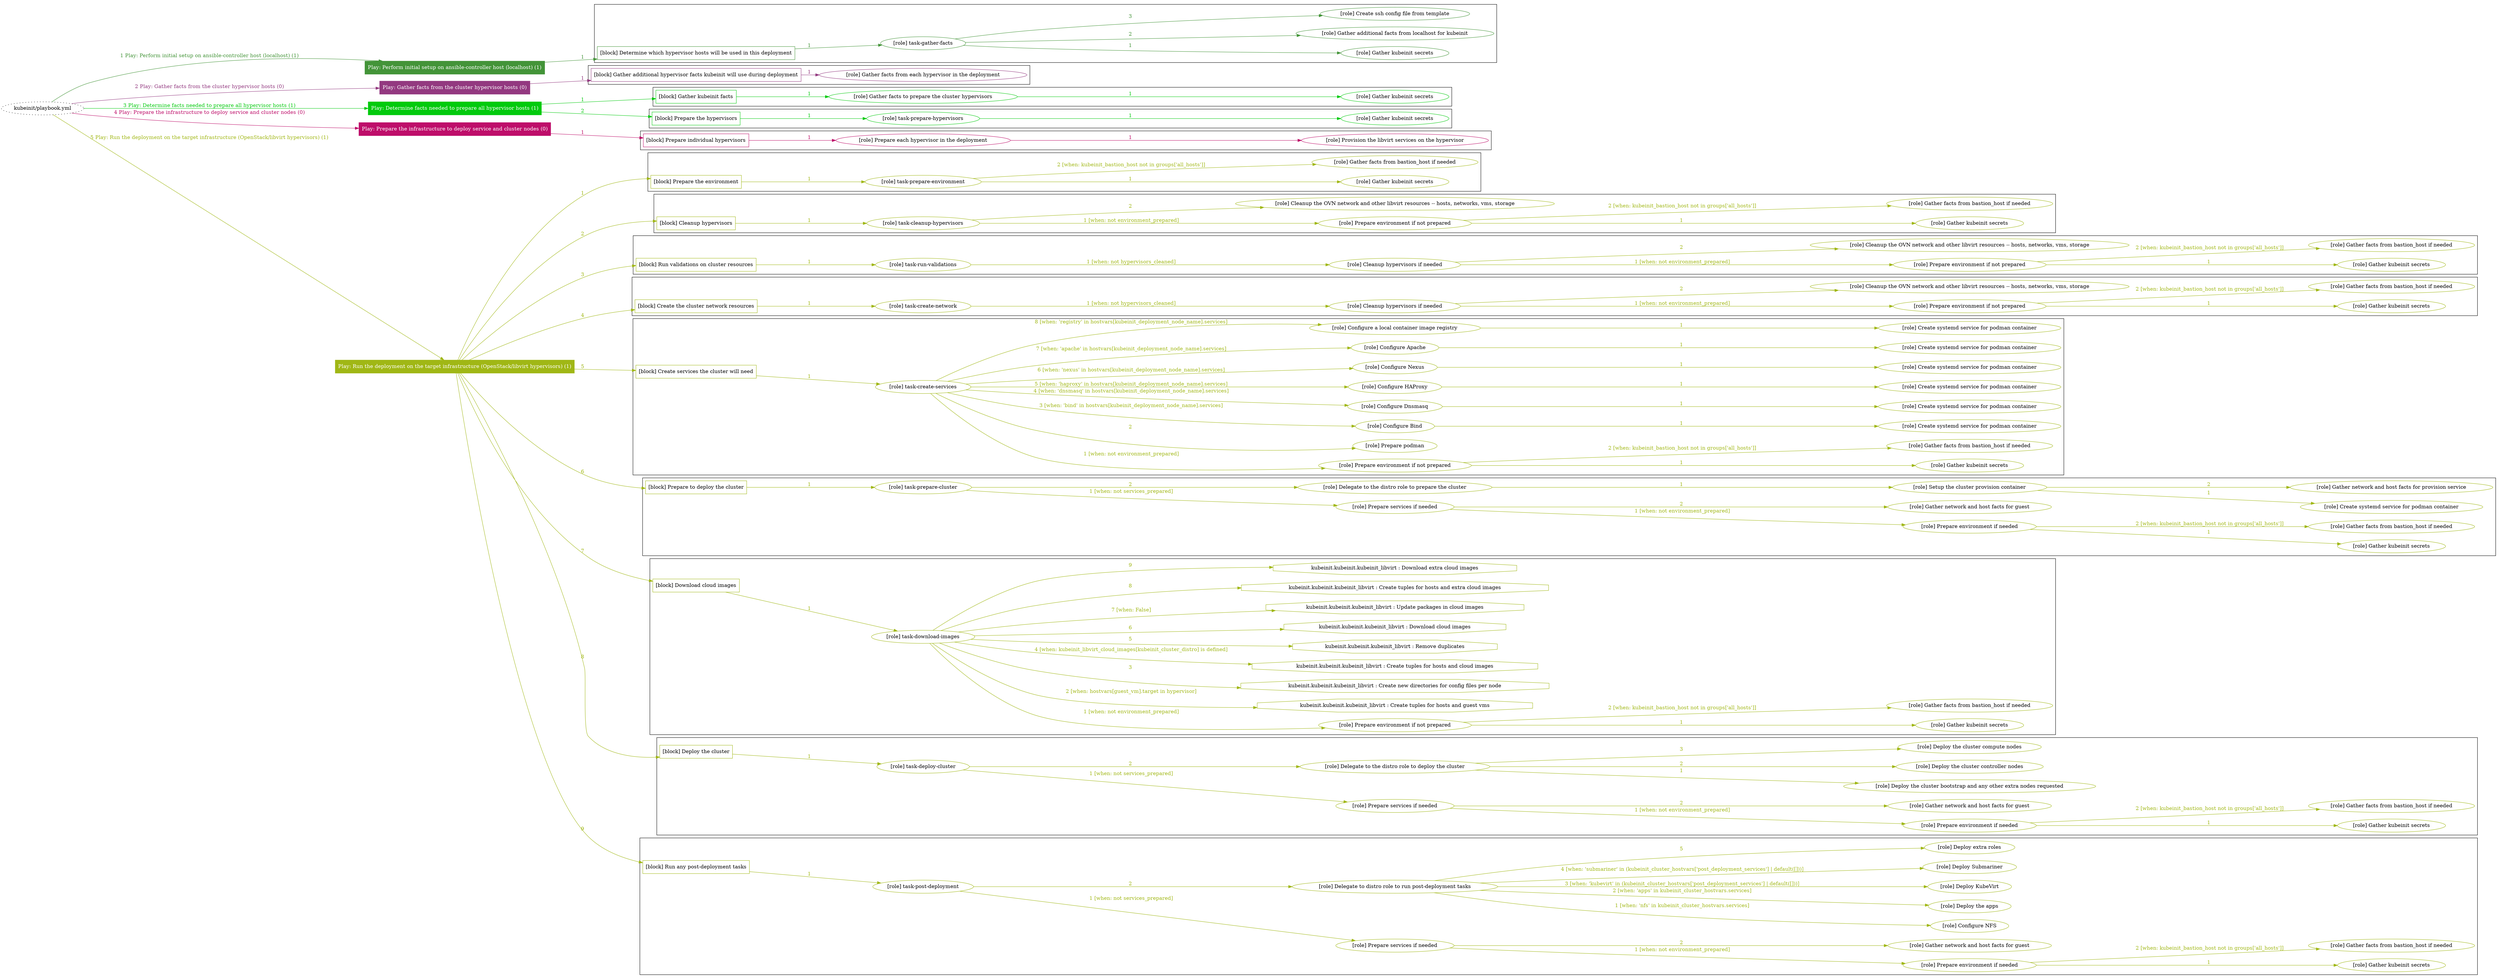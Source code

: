 digraph {
	graph [concentrate=true ordering=in rankdir=LR ratio=fill]
	edge [esep=5 sep=10]
	"kubeinit/playbook.yml" [URL="/home/runner/work/kubeinit/kubeinit/kubeinit/playbook.yml" id=playbook_3a914ad7 style=dotted]
	"kubeinit/playbook.yml" -> play_c87e8569 [label="1 Play: Perform initial setup on ansible-controller host (localhost) (1)" color="#439438" fontcolor="#439438" id=edge_play_c87e8569 labeltooltip="1 Play: Perform initial setup on ansible-controller host (localhost) (1)" tooltip="1 Play: Perform initial setup on ansible-controller host (localhost) (1)"]
	subgraph "Play: Perform initial setup on ansible-controller host (localhost) (1)" {
		play_c87e8569 [label="Play: Perform initial setup on ansible-controller host (localhost) (1)" URL="/home/runner/work/kubeinit/kubeinit/kubeinit/playbook.yml" color="#439438" fontcolor="#ffffff" id=play_c87e8569 shape=box style=filled tooltip=localhost]
		play_c87e8569 -> block_31aa7879 [label=1 color="#439438" fontcolor="#439438" id=edge_block_31aa7879 labeltooltip=1 tooltip=1]
		subgraph cluster_block_31aa7879 {
			block_31aa7879 [label="[block] Determine which hypervisor hosts will be used in this deployment" URL="/home/runner/work/kubeinit/kubeinit/kubeinit/playbook.yml" color="#439438" id=block_31aa7879 labeltooltip="Determine which hypervisor hosts will be used in this deployment" shape=box tooltip="Determine which hypervisor hosts will be used in this deployment"]
			block_31aa7879 -> role_ea8debfd [label="1 " color="#439438" fontcolor="#439438" id=edge_role_ea8debfd labeltooltip="1 " tooltip="1 "]
			subgraph "task-gather-facts" {
				role_ea8debfd [label="[role] task-gather-facts" URL="/home/runner/work/kubeinit/kubeinit/kubeinit/playbook.yml" color="#439438" id=role_ea8debfd tooltip="task-gather-facts"]
				role_ea8debfd -> role_982c574b [label="1 " color="#439438" fontcolor="#439438" id=edge_role_982c574b labeltooltip="1 " tooltip="1 "]
				subgraph "Gather kubeinit secrets" {
					role_982c574b [label="[role] Gather kubeinit secrets" URL="/home/runner/.ansible/collections/ansible_collections/kubeinit/kubeinit/roles/kubeinit_prepare/tasks/build_hypervisors_group.yml" color="#439438" id=role_982c574b tooltip="Gather kubeinit secrets"]
				}
				role_ea8debfd -> role_52b75901 [label="2 " color="#439438" fontcolor="#439438" id=edge_role_52b75901 labeltooltip="2 " tooltip="2 "]
				subgraph "Gather additional facts from localhost for kubeinit" {
					role_52b75901 [label="[role] Gather additional facts from localhost for kubeinit" URL="/home/runner/.ansible/collections/ansible_collections/kubeinit/kubeinit/roles/kubeinit_prepare/tasks/build_hypervisors_group.yml" color="#439438" id=role_52b75901 tooltip="Gather additional facts from localhost for kubeinit"]
				}
				role_ea8debfd -> role_ffb35a7d [label="3 " color="#439438" fontcolor="#439438" id=edge_role_ffb35a7d labeltooltip="3 " tooltip="3 "]
				subgraph "Create ssh config file from template" {
					role_ffb35a7d [label="[role] Create ssh config file from template" URL="/home/runner/.ansible/collections/ansible_collections/kubeinit/kubeinit/roles/kubeinit_prepare/tasks/build_hypervisors_group.yml" color="#439438" id=role_ffb35a7d tooltip="Create ssh config file from template"]
				}
			}
		}
	}
	"kubeinit/playbook.yml" -> play_bc194f66 [label="2 Play: Gather facts from the cluster hypervisor hosts (0)" color="#933980" fontcolor="#933980" id=edge_play_bc194f66 labeltooltip="2 Play: Gather facts from the cluster hypervisor hosts (0)" tooltip="2 Play: Gather facts from the cluster hypervisor hosts (0)"]
	subgraph "Play: Gather facts from the cluster hypervisor hosts (0)" {
		play_bc194f66 [label="Play: Gather facts from the cluster hypervisor hosts (0)" URL="/home/runner/work/kubeinit/kubeinit/kubeinit/playbook.yml" color="#933980" fontcolor="#ffffff" id=play_bc194f66 shape=box style=filled tooltip="Play: Gather facts from the cluster hypervisor hosts (0)"]
		play_bc194f66 -> block_fea7bc64 [label=1 color="#933980" fontcolor="#933980" id=edge_block_fea7bc64 labeltooltip=1 tooltip=1]
		subgraph cluster_block_fea7bc64 {
			block_fea7bc64 [label="[block] Gather additional hypervisor facts kubeinit will use during deployment" URL="/home/runner/work/kubeinit/kubeinit/kubeinit/playbook.yml" color="#933980" id=block_fea7bc64 labeltooltip="Gather additional hypervisor facts kubeinit will use during deployment" shape=box tooltip="Gather additional hypervisor facts kubeinit will use during deployment"]
			block_fea7bc64 -> role_150d84f4 [label="1 " color="#933980" fontcolor="#933980" id=edge_role_150d84f4 labeltooltip="1 " tooltip="1 "]
			subgraph "Gather facts from each hypervisor in the deployment" {
				role_150d84f4 [label="[role] Gather facts from each hypervisor in the deployment" URL="/home/runner/work/kubeinit/kubeinit/kubeinit/playbook.yml" color="#933980" id=role_150d84f4 tooltip="Gather facts from each hypervisor in the deployment"]
			}
		}
	}
	"kubeinit/playbook.yml" -> play_cbbb3e1f [label="3 Play: Determine facts needed to prepare all hypervisor hosts (1)" color="#02ca0d" fontcolor="#02ca0d" id=edge_play_cbbb3e1f labeltooltip="3 Play: Determine facts needed to prepare all hypervisor hosts (1)" tooltip="3 Play: Determine facts needed to prepare all hypervisor hosts (1)"]
	subgraph "Play: Determine facts needed to prepare all hypervisor hosts (1)" {
		play_cbbb3e1f [label="Play: Determine facts needed to prepare all hypervisor hosts (1)" URL="/home/runner/work/kubeinit/kubeinit/kubeinit/playbook.yml" color="#02ca0d" fontcolor="#ffffff" id=play_cbbb3e1f shape=box style=filled tooltip=localhost]
		play_cbbb3e1f -> block_cb323990 [label=1 color="#02ca0d" fontcolor="#02ca0d" id=edge_block_cb323990 labeltooltip=1 tooltip=1]
		subgraph cluster_block_cb323990 {
			block_cb323990 [label="[block] Gather kubeinit facts" URL="/home/runner/work/kubeinit/kubeinit/kubeinit/playbook.yml" color="#02ca0d" id=block_cb323990 labeltooltip="Gather kubeinit facts" shape=box tooltip="Gather kubeinit facts"]
			block_cb323990 -> role_265d311e [label="1 " color="#02ca0d" fontcolor="#02ca0d" id=edge_role_265d311e labeltooltip="1 " tooltip="1 "]
			subgraph "Gather facts to prepare the cluster hypervisors" {
				role_265d311e [label="[role] Gather facts to prepare the cluster hypervisors" URL="/home/runner/work/kubeinit/kubeinit/kubeinit/playbook.yml" color="#02ca0d" id=role_265d311e tooltip="Gather facts to prepare the cluster hypervisors"]
				role_265d311e -> role_05253f0a [label="1 " color="#02ca0d" fontcolor="#02ca0d" id=edge_role_05253f0a labeltooltip="1 " tooltip="1 "]
				subgraph "Gather kubeinit secrets" {
					role_05253f0a [label="[role] Gather kubeinit secrets" URL="/home/runner/.ansible/collections/ansible_collections/kubeinit/kubeinit/roles/kubeinit_prepare/tasks/gather_kubeinit_facts.yml" color="#02ca0d" id=role_05253f0a tooltip="Gather kubeinit secrets"]
				}
			}
		}
		play_cbbb3e1f -> block_0188c32c [label=2 color="#02ca0d" fontcolor="#02ca0d" id=edge_block_0188c32c labeltooltip=2 tooltip=2]
		subgraph cluster_block_0188c32c {
			block_0188c32c [label="[block] Prepare the hypervisors" URL="/home/runner/work/kubeinit/kubeinit/kubeinit/playbook.yml" color="#02ca0d" id=block_0188c32c labeltooltip="Prepare the hypervisors" shape=box tooltip="Prepare the hypervisors"]
			block_0188c32c -> role_df6b46e2 [label="1 " color="#02ca0d" fontcolor="#02ca0d" id=edge_role_df6b46e2 labeltooltip="1 " tooltip="1 "]
			subgraph "task-prepare-hypervisors" {
				role_df6b46e2 [label="[role] task-prepare-hypervisors" URL="/home/runner/work/kubeinit/kubeinit/kubeinit/playbook.yml" color="#02ca0d" id=role_df6b46e2 tooltip="task-prepare-hypervisors"]
				role_df6b46e2 -> role_fa8ff3a2 [label="1 " color="#02ca0d" fontcolor="#02ca0d" id=edge_role_fa8ff3a2 labeltooltip="1 " tooltip="1 "]
				subgraph "Gather kubeinit secrets" {
					role_fa8ff3a2 [label="[role] Gather kubeinit secrets" URL="/home/runner/.ansible/collections/ansible_collections/kubeinit/kubeinit/roles/kubeinit_prepare/tasks/gather_kubeinit_facts.yml" color="#02ca0d" id=role_fa8ff3a2 tooltip="Gather kubeinit secrets"]
				}
			}
		}
	}
	"kubeinit/playbook.yml" -> play_94e0aff6 [label="4 Play: Prepare the infrastructure to deploy service and cluster nodes (0)" color="#be0e6a" fontcolor="#be0e6a" id=edge_play_94e0aff6 labeltooltip="4 Play: Prepare the infrastructure to deploy service and cluster nodes (0)" tooltip="4 Play: Prepare the infrastructure to deploy service and cluster nodes (0)"]
	subgraph "Play: Prepare the infrastructure to deploy service and cluster nodes (0)" {
		play_94e0aff6 [label="Play: Prepare the infrastructure to deploy service and cluster nodes (0)" URL="/home/runner/work/kubeinit/kubeinit/kubeinit/playbook.yml" color="#be0e6a" fontcolor="#ffffff" id=play_94e0aff6 shape=box style=filled tooltip="Play: Prepare the infrastructure to deploy service and cluster nodes (0)"]
		play_94e0aff6 -> block_2c037255 [label=1 color="#be0e6a" fontcolor="#be0e6a" id=edge_block_2c037255 labeltooltip=1 tooltip=1]
		subgraph cluster_block_2c037255 {
			block_2c037255 [label="[block] Prepare individual hypervisors" URL="/home/runner/work/kubeinit/kubeinit/kubeinit/playbook.yml" color="#be0e6a" id=block_2c037255 labeltooltip="Prepare individual hypervisors" shape=box tooltip="Prepare individual hypervisors"]
			block_2c037255 -> role_59ce5cca [label="1 " color="#be0e6a" fontcolor="#be0e6a" id=edge_role_59ce5cca labeltooltip="1 " tooltip="1 "]
			subgraph "Prepare each hypervisor in the deployment" {
				role_59ce5cca [label="[role] Prepare each hypervisor in the deployment" URL="/home/runner/work/kubeinit/kubeinit/kubeinit/playbook.yml" color="#be0e6a" id=role_59ce5cca tooltip="Prepare each hypervisor in the deployment"]
				role_59ce5cca -> role_806d7f5c [label="1 " color="#be0e6a" fontcolor="#be0e6a" id=edge_role_806d7f5c labeltooltip="1 " tooltip="1 "]
				subgraph "Provision the libvirt services on the hypervisor" {
					role_806d7f5c [label="[role] Provision the libvirt services on the hypervisor" URL="/home/runner/.ansible/collections/ansible_collections/kubeinit/kubeinit/roles/kubeinit_prepare/tasks/prepare_hypervisor.yml" color="#be0e6a" id=role_806d7f5c tooltip="Provision the libvirt services on the hypervisor"]
				}
			}
		}
	}
	"kubeinit/playbook.yml" -> play_f4bebb55 [label="5 Play: Run the deployment on the target infrastructure (OpenStack/libvirt hypervisors) (1)" color="#a0b715" fontcolor="#a0b715" id=edge_play_f4bebb55 labeltooltip="5 Play: Run the deployment on the target infrastructure (OpenStack/libvirt hypervisors) (1)" tooltip="5 Play: Run the deployment on the target infrastructure (OpenStack/libvirt hypervisors) (1)"]
	subgraph "Play: Run the deployment on the target infrastructure (OpenStack/libvirt hypervisors) (1)" {
		play_f4bebb55 [label="Play: Run the deployment on the target infrastructure (OpenStack/libvirt hypervisors) (1)" URL="/home/runner/work/kubeinit/kubeinit/kubeinit/playbook.yml" color="#a0b715" fontcolor="#ffffff" id=play_f4bebb55 shape=box style=filled tooltip=localhost]
		play_f4bebb55 -> block_ddaa3028 [label=1 color="#a0b715" fontcolor="#a0b715" id=edge_block_ddaa3028 labeltooltip=1 tooltip=1]
		subgraph cluster_block_ddaa3028 {
			block_ddaa3028 [label="[block] Prepare the environment" URL="/home/runner/work/kubeinit/kubeinit/kubeinit/playbook.yml" color="#a0b715" id=block_ddaa3028 labeltooltip="Prepare the environment" shape=box tooltip="Prepare the environment"]
			block_ddaa3028 -> role_1210a2f4 [label="1 " color="#a0b715" fontcolor="#a0b715" id=edge_role_1210a2f4 labeltooltip="1 " tooltip="1 "]
			subgraph "task-prepare-environment" {
				role_1210a2f4 [label="[role] task-prepare-environment" URL="/home/runner/work/kubeinit/kubeinit/kubeinit/playbook.yml" color="#a0b715" id=role_1210a2f4 tooltip="task-prepare-environment"]
				role_1210a2f4 -> role_501d4d13 [label="1 " color="#a0b715" fontcolor="#a0b715" id=edge_role_501d4d13 labeltooltip="1 " tooltip="1 "]
				subgraph "Gather kubeinit secrets" {
					role_501d4d13 [label="[role] Gather kubeinit secrets" URL="/home/runner/.ansible/collections/ansible_collections/kubeinit/kubeinit/roles/kubeinit_prepare/tasks/gather_kubeinit_facts.yml" color="#a0b715" id=role_501d4d13 tooltip="Gather kubeinit secrets"]
				}
				role_1210a2f4 -> role_7e895398 [label="2 [when: kubeinit_bastion_host not in groups['all_hosts']]" color="#a0b715" fontcolor="#a0b715" id=edge_role_7e895398 labeltooltip="2 [when: kubeinit_bastion_host not in groups['all_hosts']]" tooltip="2 [when: kubeinit_bastion_host not in groups['all_hosts']]"]
				subgraph "Gather facts from bastion_host if needed" {
					role_7e895398 [label="[role] Gather facts from bastion_host if needed" URL="/home/runner/.ansible/collections/ansible_collections/kubeinit/kubeinit/roles/kubeinit_prepare/tasks/main.yml" color="#a0b715" id=role_7e895398 tooltip="Gather facts from bastion_host if needed"]
				}
			}
		}
		play_f4bebb55 -> block_5fa4a94c [label=2 color="#a0b715" fontcolor="#a0b715" id=edge_block_5fa4a94c labeltooltip=2 tooltip=2]
		subgraph cluster_block_5fa4a94c {
			block_5fa4a94c [label="[block] Cleanup hypervisors" URL="/home/runner/work/kubeinit/kubeinit/kubeinit/playbook.yml" color="#a0b715" id=block_5fa4a94c labeltooltip="Cleanup hypervisors" shape=box tooltip="Cleanup hypervisors"]
			block_5fa4a94c -> role_28f66e00 [label="1 " color="#a0b715" fontcolor="#a0b715" id=edge_role_28f66e00 labeltooltip="1 " tooltip="1 "]
			subgraph "task-cleanup-hypervisors" {
				role_28f66e00 [label="[role] task-cleanup-hypervisors" URL="/home/runner/work/kubeinit/kubeinit/kubeinit/playbook.yml" color="#a0b715" id=role_28f66e00 tooltip="task-cleanup-hypervisors"]
				role_28f66e00 -> role_9bf86061 [label="1 [when: not environment_prepared]" color="#a0b715" fontcolor="#a0b715" id=edge_role_9bf86061 labeltooltip="1 [when: not environment_prepared]" tooltip="1 [when: not environment_prepared]"]
				subgraph "Prepare environment if not prepared" {
					role_9bf86061 [label="[role] Prepare environment if not prepared" URL="/home/runner/.ansible/collections/ansible_collections/kubeinit/kubeinit/roles/kubeinit_libvirt/tasks/cleanup_hypervisors.yml" color="#a0b715" id=role_9bf86061 tooltip="Prepare environment if not prepared"]
					role_9bf86061 -> role_42dddc41 [label="1 " color="#a0b715" fontcolor="#a0b715" id=edge_role_42dddc41 labeltooltip="1 " tooltip="1 "]
					subgraph "Gather kubeinit secrets" {
						role_42dddc41 [label="[role] Gather kubeinit secrets" URL="/home/runner/.ansible/collections/ansible_collections/kubeinit/kubeinit/roles/kubeinit_prepare/tasks/gather_kubeinit_facts.yml" color="#a0b715" id=role_42dddc41 tooltip="Gather kubeinit secrets"]
					}
					role_9bf86061 -> role_918734c5 [label="2 [when: kubeinit_bastion_host not in groups['all_hosts']]" color="#a0b715" fontcolor="#a0b715" id=edge_role_918734c5 labeltooltip="2 [when: kubeinit_bastion_host not in groups['all_hosts']]" tooltip="2 [when: kubeinit_bastion_host not in groups['all_hosts']]"]
					subgraph "Gather facts from bastion_host if needed" {
						role_918734c5 [label="[role] Gather facts from bastion_host if needed" URL="/home/runner/.ansible/collections/ansible_collections/kubeinit/kubeinit/roles/kubeinit_prepare/tasks/main.yml" color="#a0b715" id=role_918734c5 tooltip="Gather facts from bastion_host if needed"]
					}
				}
				role_28f66e00 -> role_f91e67d0 [label="2 " color="#a0b715" fontcolor="#a0b715" id=edge_role_f91e67d0 labeltooltip="2 " tooltip="2 "]
				subgraph "Cleanup the OVN network and other libvirt resources -- hosts, networks, vms, storage" {
					role_f91e67d0 [label="[role] Cleanup the OVN network and other libvirt resources -- hosts, networks, vms, storage" URL="/home/runner/.ansible/collections/ansible_collections/kubeinit/kubeinit/roles/kubeinit_libvirt/tasks/cleanup_hypervisors.yml" color="#a0b715" id=role_f91e67d0 tooltip="Cleanup the OVN network and other libvirt resources -- hosts, networks, vms, storage"]
				}
			}
		}
		play_f4bebb55 -> block_3bbefd36 [label=3 color="#a0b715" fontcolor="#a0b715" id=edge_block_3bbefd36 labeltooltip=3 tooltip=3]
		subgraph cluster_block_3bbefd36 {
			block_3bbefd36 [label="[block] Run validations on cluster resources" URL="/home/runner/work/kubeinit/kubeinit/kubeinit/playbook.yml" color="#a0b715" id=block_3bbefd36 labeltooltip="Run validations on cluster resources" shape=box tooltip="Run validations on cluster resources"]
			block_3bbefd36 -> role_492f9d44 [label="1 " color="#a0b715" fontcolor="#a0b715" id=edge_role_492f9d44 labeltooltip="1 " tooltip="1 "]
			subgraph "task-run-validations" {
				role_492f9d44 [label="[role] task-run-validations" URL="/home/runner/work/kubeinit/kubeinit/kubeinit/playbook.yml" color="#a0b715" id=role_492f9d44 tooltip="task-run-validations"]
				role_492f9d44 -> role_582ff439 [label="1 [when: not hypervisors_cleaned]" color="#a0b715" fontcolor="#a0b715" id=edge_role_582ff439 labeltooltip="1 [when: not hypervisors_cleaned]" tooltip="1 [when: not hypervisors_cleaned]"]
				subgraph "Cleanup hypervisors if needed" {
					role_582ff439 [label="[role] Cleanup hypervisors if needed" URL="/home/runner/.ansible/collections/ansible_collections/kubeinit/kubeinit/roles/kubeinit_validations/tasks/main.yml" color="#a0b715" id=role_582ff439 tooltip="Cleanup hypervisors if needed"]
					role_582ff439 -> role_731a92f7 [label="1 [when: not environment_prepared]" color="#a0b715" fontcolor="#a0b715" id=edge_role_731a92f7 labeltooltip="1 [when: not environment_prepared]" tooltip="1 [when: not environment_prepared]"]
					subgraph "Prepare environment if not prepared" {
						role_731a92f7 [label="[role] Prepare environment if not prepared" URL="/home/runner/.ansible/collections/ansible_collections/kubeinit/kubeinit/roles/kubeinit_libvirt/tasks/cleanup_hypervisors.yml" color="#a0b715" id=role_731a92f7 tooltip="Prepare environment if not prepared"]
						role_731a92f7 -> role_babb6013 [label="1 " color="#a0b715" fontcolor="#a0b715" id=edge_role_babb6013 labeltooltip="1 " tooltip="1 "]
						subgraph "Gather kubeinit secrets" {
							role_babb6013 [label="[role] Gather kubeinit secrets" URL="/home/runner/.ansible/collections/ansible_collections/kubeinit/kubeinit/roles/kubeinit_prepare/tasks/gather_kubeinit_facts.yml" color="#a0b715" id=role_babb6013 tooltip="Gather kubeinit secrets"]
						}
						role_731a92f7 -> role_9a8cfbbd [label="2 [when: kubeinit_bastion_host not in groups['all_hosts']]" color="#a0b715" fontcolor="#a0b715" id=edge_role_9a8cfbbd labeltooltip="2 [when: kubeinit_bastion_host not in groups['all_hosts']]" tooltip="2 [when: kubeinit_bastion_host not in groups['all_hosts']]"]
						subgraph "Gather facts from bastion_host if needed" {
							role_9a8cfbbd [label="[role] Gather facts from bastion_host if needed" URL="/home/runner/.ansible/collections/ansible_collections/kubeinit/kubeinit/roles/kubeinit_prepare/tasks/main.yml" color="#a0b715" id=role_9a8cfbbd tooltip="Gather facts from bastion_host if needed"]
						}
					}
					role_582ff439 -> role_34917775 [label="2 " color="#a0b715" fontcolor="#a0b715" id=edge_role_34917775 labeltooltip="2 " tooltip="2 "]
					subgraph "Cleanup the OVN network and other libvirt resources -- hosts, networks, vms, storage" {
						role_34917775 [label="[role] Cleanup the OVN network and other libvirt resources -- hosts, networks, vms, storage" URL="/home/runner/.ansible/collections/ansible_collections/kubeinit/kubeinit/roles/kubeinit_libvirt/tasks/cleanup_hypervisors.yml" color="#a0b715" id=role_34917775 tooltip="Cleanup the OVN network and other libvirt resources -- hosts, networks, vms, storage"]
					}
				}
			}
		}
		play_f4bebb55 -> block_75591dd2 [label=4 color="#a0b715" fontcolor="#a0b715" id=edge_block_75591dd2 labeltooltip=4 tooltip=4]
		subgraph cluster_block_75591dd2 {
			block_75591dd2 [label="[block] Create the cluster network resources" URL="/home/runner/work/kubeinit/kubeinit/kubeinit/playbook.yml" color="#a0b715" id=block_75591dd2 labeltooltip="Create the cluster network resources" shape=box tooltip="Create the cluster network resources"]
			block_75591dd2 -> role_eaaf30cc [label="1 " color="#a0b715" fontcolor="#a0b715" id=edge_role_eaaf30cc labeltooltip="1 " tooltip="1 "]
			subgraph "task-create-network" {
				role_eaaf30cc [label="[role] task-create-network" URL="/home/runner/work/kubeinit/kubeinit/kubeinit/playbook.yml" color="#a0b715" id=role_eaaf30cc tooltip="task-create-network"]
				role_eaaf30cc -> role_e8fcd1df [label="1 [when: not hypervisors_cleaned]" color="#a0b715" fontcolor="#a0b715" id=edge_role_e8fcd1df labeltooltip="1 [when: not hypervisors_cleaned]" tooltip="1 [when: not hypervisors_cleaned]"]
				subgraph "Cleanup hypervisors if needed" {
					role_e8fcd1df [label="[role] Cleanup hypervisors if needed" URL="/home/runner/.ansible/collections/ansible_collections/kubeinit/kubeinit/roles/kubeinit_libvirt/tasks/create_network.yml" color="#a0b715" id=role_e8fcd1df tooltip="Cleanup hypervisors if needed"]
					role_e8fcd1df -> role_e55c33d3 [label="1 [when: not environment_prepared]" color="#a0b715" fontcolor="#a0b715" id=edge_role_e55c33d3 labeltooltip="1 [when: not environment_prepared]" tooltip="1 [when: not environment_prepared]"]
					subgraph "Prepare environment if not prepared" {
						role_e55c33d3 [label="[role] Prepare environment if not prepared" URL="/home/runner/.ansible/collections/ansible_collections/kubeinit/kubeinit/roles/kubeinit_libvirt/tasks/cleanup_hypervisors.yml" color="#a0b715" id=role_e55c33d3 tooltip="Prepare environment if not prepared"]
						role_e55c33d3 -> role_b86f8820 [label="1 " color="#a0b715" fontcolor="#a0b715" id=edge_role_b86f8820 labeltooltip="1 " tooltip="1 "]
						subgraph "Gather kubeinit secrets" {
							role_b86f8820 [label="[role] Gather kubeinit secrets" URL="/home/runner/.ansible/collections/ansible_collections/kubeinit/kubeinit/roles/kubeinit_prepare/tasks/gather_kubeinit_facts.yml" color="#a0b715" id=role_b86f8820 tooltip="Gather kubeinit secrets"]
						}
						role_e55c33d3 -> role_83310a6a [label="2 [when: kubeinit_bastion_host not in groups['all_hosts']]" color="#a0b715" fontcolor="#a0b715" id=edge_role_83310a6a labeltooltip="2 [when: kubeinit_bastion_host not in groups['all_hosts']]" tooltip="2 [when: kubeinit_bastion_host not in groups['all_hosts']]"]
						subgraph "Gather facts from bastion_host if needed" {
							role_83310a6a [label="[role] Gather facts from bastion_host if needed" URL="/home/runner/.ansible/collections/ansible_collections/kubeinit/kubeinit/roles/kubeinit_prepare/tasks/main.yml" color="#a0b715" id=role_83310a6a tooltip="Gather facts from bastion_host if needed"]
						}
					}
					role_e8fcd1df -> role_b135f99d [label="2 " color="#a0b715" fontcolor="#a0b715" id=edge_role_b135f99d labeltooltip="2 " tooltip="2 "]
					subgraph "Cleanup the OVN network and other libvirt resources -- hosts, networks, vms, storage" {
						role_b135f99d [label="[role] Cleanup the OVN network and other libvirt resources -- hosts, networks, vms, storage" URL="/home/runner/.ansible/collections/ansible_collections/kubeinit/kubeinit/roles/kubeinit_libvirt/tasks/cleanup_hypervisors.yml" color="#a0b715" id=role_b135f99d tooltip="Cleanup the OVN network and other libvirt resources -- hosts, networks, vms, storage"]
					}
				}
			}
		}
		play_f4bebb55 -> block_d40a18c5 [label=5 color="#a0b715" fontcolor="#a0b715" id=edge_block_d40a18c5 labeltooltip=5 tooltip=5]
		subgraph cluster_block_d40a18c5 {
			block_d40a18c5 [label="[block] Create services the cluster will need" URL="/home/runner/work/kubeinit/kubeinit/kubeinit/playbook.yml" color="#a0b715" id=block_d40a18c5 labeltooltip="Create services the cluster will need" shape=box tooltip="Create services the cluster will need"]
			block_d40a18c5 -> role_be5b3395 [label="1 " color="#a0b715" fontcolor="#a0b715" id=edge_role_be5b3395 labeltooltip="1 " tooltip="1 "]
			subgraph "task-create-services" {
				role_be5b3395 [label="[role] task-create-services" URL="/home/runner/work/kubeinit/kubeinit/kubeinit/playbook.yml" color="#a0b715" id=role_be5b3395 tooltip="task-create-services"]
				role_be5b3395 -> role_f7a9f4f8 [label="1 [when: not environment_prepared]" color="#a0b715" fontcolor="#a0b715" id=edge_role_f7a9f4f8 labeltooltip="1 [when: not environment_prepared]" tooltip="1 [when: not environment_prepared]"]
				subgraph "Prepare environment if not prepared" {
					role_f7a9f4f8 [label="[role] Prepare environment if not prepared" URL="/home/runner/.ansible/collections/ansible_collections/kubeinit/kubeinit/roles/kubeinit_services/tasks/main.yml" color="#a0b715" id=role_f7a9f4f8 tooltip="Prepare environment if not prepared"]
					role_f7a9f4f8 -> role_ac56ba2b [label="1 " color="#a0b715" fontcolor="#a0b715" id=edge_role_ac56ba2b labeltooltip="1 " tooltip="1 "]
					subgraph "Gather kubeinit secrets" {
						role_ac56ba2b [label="[role] Gather kubeinit secrets" URL="/home/runner/.ansible/collections/ansible_collections/kubeinit/kubeinit/roles/kubeinit_prepare/tasks/gather_kubeinit_facts.yml" color="#a0b715" id=role_ac56ba2b tooltip="Gather kubeinit secrets"]
					}
					role_f7a9f4f8 -> role_6d0d10cf [label="2 [when: kubeinit_bastion_host not in groups['all_hosts']]" color="#a0b715" fontcolor="#a0b715" id=edge_role_6d0d10cf labeltooltip="2 [when: kubeinit_bastion_host not in groups['all_hosts']]" tooltip="2 [when: kubeinit_bastion_host not in groups['all_hosts']]"]
					subgraph "Gather facts from bastion_host if needed" {
						role_6d0d10cf [label="[role] Gather facts from bastion_host if needed" URL="/home/runner/.ansible/collections/ansible_collections/kubeinit/kubeinit/roles/kubeinit_prepare/tasks/main.yml" color="#a0b715" id=role_6d0d10cf tooltip="Gather facts from bastion_host if needed"]
					}
				}
				role_be5b3395 -> role_07b06b09 [label="2 " color="#a0b715" fontcolor="#a0b715" id=edge_role_07b06b09 labeltooltip="2 " tooltip="2 "]
				subgraph "Prepare podman" {
					role_07b06b09 [label="[role] Prepare podman" URL="/home/runner/.ansible/collections/ansible_collections/kubeinit/kubeinit/roles/kubeinit_services/tasks/00_create_service_pod.yml" color="#a0b715" id=role_07b06b09 tooltip="Prepare podman"]
				}
				role_be5b3395 -> role_7197e276 [label="3 [when: 'bind' in hostvars[kubeinit_deployment_node_name].services]" color="#a0b715" fontcolor="#a0b715" id=edge_role_7197e276 labeltooltip="3 [when: 'bind' in hostvars[kubeinit_deployment_node_name].services]" tooltip="3 [when: 'bind' in hostvars[kubeinit_deployment_node_name].services]"]
				subgraph "Configure Bind" {
					role_7197e276 [label="[role] Configure Bind" URL="/home/runner/.ansible/collections/ansible_collections/kubeinit/kubeinit/roles/kubeinit_services/tasks/start_services_containers.yml" color="#a0b715" id=role_7197e276 tooltip="Configure Bind"]
					role_7197e276 -> role_a2446396 [label="1 " color="#a0b715" fontcolor="#a0b715" id=edge_role_a2446396 labeltooltip="1 " tooltip="1 "]
					subgraph "Create systemd service for podman container" {
						role_a2446396 [label="[role] Create systemd service for podman container" URL="/home/runner/.ansible/collections/ansible_collections/kubeinit/kubeinit/roles/kubeinit_bind/tasks/main.yml" color="#a0b715" id=role_a2446396 tooltip="Create systemd service for podman container"]
					}
				}
				role_be5b3395 -> role_f5996e1d [label="4 [when: 'dnsmasq' in hostvars[kubeinit_deployment_node_name].services]" color="#a0b715" fontcolor="#a0b715" id=edge_role_f5996e1d labeltooltip="4 [when: 'dnsmasq' in hostvars[kubeinit_deployment_node_name].services]" tooltip="4 [when: 'dnsmasq' in hostvars[kubeinit_deployment_node_name].services]"]
				subgraph "Configure Dnsmasq" {
					role_f5996e1d [label="[role] Configure Dnsmasq" URL="/home/runner/.ansible/collections/ansible_collections/kubeinit/kubeinit/roles/kubeinit_services/tasks/start_services_containers.yml" color="#a0b715" id=role_f5996e1d tooltip="Configure Dnsmasq"]
					role_f5996e1d -> role_4236847e [label="1 " color="#a0b715" fontcolor="#a0b715" id=edge_role_4236847e labeltooltip="1 " tooltip="1 "]
					subgraph "Create systemd service for podman container" {
						role_4236847e [label="[role] Create systemd service for podman container" URL="/home/runner/.ansible/collections/ansible_collections/kubeinit/kubeinit/roles/kubeinit_dnsmasq/tasks/main.yml" color="#a0b715" id=role_4236847e tooltip="Create systemd service for podman container"]
					}
				}
				role_be5b3395 -> role_0f9a4de4 [label="5 [when: 'haproxy' in hostvars[kubeinit_deployment_node_name].services]" color="#a0b715" fontcolor="#a0b715" id=edge_role_0f9a4de4 labeltooltip="5 [when: 'haproxy' in hostvars[kubeinit_deployment_node_name].services]" tooltip="5 [when: 'haproxy' in hostvars[kubeinit_deployment_node_name].services]"]
				subgraph "Configure HAProxy" {
					role_0f9a4de4 [label="[role] Configure HAProxy" URL="/home/runner/.ansible/collections/ansible_collections/kubeinit/kubeinit/roles/kubeinit_services/tasks/start_services_containers.yml" color="#a0b715" id=role_0f9a4de4 tooltip="Configure HAProxy"]
					role_0f9a4de4 -> role_7dd410e9 [label="1 " color="#a0b715" fontcolor="#a0b715" id=edge_role_7dd410e9 labeltooltip="1 " tooltip="1 "]
					subgraph "Create systemd service for podman container" {
						role_7dd410e9 [label="[role] Create systemd service for podman container" URL="/home/runner/.ansible/collections/ansible_collections/kubeinit/kubeinit/roles/kubeinit_haproxy/tasks/main.yml" color="#a0b715" id=role_7dd410e9 tooltip="Create systemd service for podman container"]
					}
				}
				role_be5b3395 -> role_25c49142 [label="6 [when: 'nexus' in hostvars[kubeinit_deployment_node_name].services]" color="#a0b715" fontcolor="#a0b715" id=edge_role_25c49142 labeltooltip="6 [when: 'nexus' in hostvars[kubeinit_deployment_node_name].services]" tooltip="6 [when: 'nexus' in hostvars[kubeinit_deployment_node_name].services]"]
				subgraph "Configure Nexus" {
					role_25c49142 [label="[role] Configure Nexus" URL="/home/runner/.ansible/collections/ansible_collections/kubeinit/kubeinit/roles/kubeinit_services/tasks/start_services_containers.yml" color="#a0b715" id=role_25c49142 tooltip="Configure Nexus"]
					role_25c49142 -> role_d263ab91 [label="1 " color="#a0b715" fontcolor="#a0b715" id=edge_role_d263ab91 labeltooltip="1 " tooltip="1 "]
					subgraph "Create systemd service for podman container" {
						role_d263ab91 [label="[role] Create systemd service for podman container" URL="/home/runner/.ansible/collections/ansible_collections/kubeinit/kubeinit/roles/kubeinit_nexus/tasks/main.yml" color="#a0b715" id=role_d263ab91 tooltip="Create systemd service for podman container"]
					}
				}
				role_be5b3395 -> role_a1a63056 [label="7 [when: 'apache' in hostvars[kubeinit_deployment_node_name].services]" color="#a0b715" fontcolor="#a0b715" id=edge_role_a1a63056 labeltooltip="7 [when: 'apache' in hostvars[kubeinit_deployment_node_name].services]" tooltip="7 [when: 'apache' in hostvars[kubeinit_deployment_node_name].services]"]
				subgraph "Configure Apache" {
					role_a1a63056 [label="[role] Configure Apache" URL="/home/runner/.ansible/collections/ansible_collections/kubeinit/kubeinit/roles/kubeinit_services/tasks/start_services_containers.yml" color="#a0b715" id=role_a1a63056 tooltip="Configure Apache"]
					role_a1a63056 -> role_7d5cbda4 [label="1 " color="#a0b715" fontcolor="#a0b715" id=edge_role_7d5cbda4 labeltooltip="1 " tooltip="1 "]
					subgraph "Create systemd service for podman container" {
						role_7d5cbda4 [label="[role] Create systemd service for podman container" URL="/home/runner/.ansible/collections/ansible_collections/kubeinit/kubeinit/roles/kubeinit_apache/tasks/main.yml" color="#a0b715" id=role_7d5cbda4 tooltip="Create systemd service for podman container"]
					}
				}
				role_be5b3395 -> role_e488dbe6 [label="8 [when: 'registry' in hostvars[kubeinit_deployment_node_name].services]" color="#a0b715" fontcolor="#a0b715" id=edge_role_e488dbe6 labeltooltip="8 [when: 'registry' in hostvars[kubeinit_deployment_node_name].services]" tooltip="8 [when: 'registry' in hostvars[kubeinit_deployment_node_name].services]"]
				subgraph "Configure a local container image registry" {
					role_e488dbe6 [label="[role] Configure a local container image registry" URL="/home/runner/.ansible/collections/ansible_collections/kubeinit/kubeinit/roles/kubeinit_services/tasks/start_services_containers.yml" color="#a0b715" id=role_e488dbe6 tooltip="Configure a local container image registry"]
					role_e488dbe6 -> role_ee4b0393 [label="1 " color="#a0b715" fontcolor="#a0b715" id=edge_role_ee4b0393 labeltooltip="1 " tooltip="1 "]
					subgraph "Create systemd service for podman container" {
						role_ee4b0393 [label="[role] Create systemd service for podman container" URL="/home/runner/.ansible/collections/ansible_collections/kubeinit/kubeinit/roles/kubeinit_registry/tasks/main.yml" color="#a0b715" id=role_ee4b0393 tooltip="Create systemd service for podman container"]
					}
				}
			}
		}
		play_f4bebb55 -> block_23096934 [label=6 color="#a0b715" fontcolor="#a0b715" id=edge_block_23096934 labeltooltip=6 tooltip=6]
		subgraph cluster_block_23096934 {
			block_23096934 [label="[block] Prepare to deploy the cluster" URL="/home/runner/work/kubeinit/kubeinit/kubeinit/playbook.yml" color="#a0b715" id=block_23096934 labeltooltip="Prepare to deploy the cluster" shape=box tooltip="Prepare to deploy the cluster"]
			block_23096934 -> role_9be8e313 [label="1 " color="#a0b715" fontcolor="#a0b715" id=edge_role_9be8e313 labeltooltip="1 " tooltip="1 "]
			subgraph "task-prepare-cluster" {
				role_9be8e313 [label="[role] task-prepare-cluster" URL="/home/runner/work/kubeinit/kubeinit/kubeinit/playbook.yml" color="#a0b715" id=role_9be8e313 tooltip="task-prepare-cluster"]
				role_9be8e313 -> role_a41eb6df [label="1 [when: not services_prepared]" color="#a0b715" fontcolor="#a0b715" id=edge_role_a41eb6df labeltooltip="1 [when: not services_prepared]" tooltip="1 [when: not services_prepared]"]
				subgraph "Prepare services if needed" {
					role_a41eb6df [label="[role] Prepare services if needed" URL="/home/runner/.ansible/collections/ansible_collections/kubeinit/kubeinit/roles/kubeinit_prepare/tasks/prepare_cluster.yml" color="#a0b715" id=role_a41eb6df tooltip="Prepare services if needed"]
					role_a41eb6df -> role_98843fa8 [label="1 [when: not environment_prepared]" color="#a0b715" fontcolor="#a0b715" id=edge_role_98843fa8 labeltooltip="1 [when: not environment_prepared]" tooltip="1 [when: not environment_prepared]"]
					subgraph "Prepare environment if needed" {
						role_98843fa8 [label="[role] Prepare environment if needed" URL="/home/runner/.ansible/collections/ansible_collections/kubeinit/kubeinit/roles/kubeinit_services/tasks/prepare_services.yml" color="#a0b715" id=role_98843fa8 tooltip="Prepare environment if needed"]
						role_98843fa8 -> role_6e49a88d [label="1 " color="#a0b715" fontcolor="#a0b715" id=edge_role_6e49a88d labeltooltip="1 " tooltip="1 "]
						subgraph "Gather kubeinit secrets" {
							role_6e49a88d [label="[role] Gather kubeinit secrets" URL="/home/runner/.ansible/collections/ansible_collections/kubeinit/kubeinit/roles/kubeinit_prepare/tasks/gather_kubeinit_facts.yml" color="#a0b715" id=role_6e49a88d tooltip="Gather kubeinit secrets"]
						}
						role_98843fa8 -> role_abd1d9a4 [label="2 [when: kubeinit_bastion_host not in groups['all_hosts']]" color="#a0b715" fontcolor="#a0b715" id=edge_role_abd1d9a4 labeltooltip="2 [when: kubeinit_bastion_host not in groups['all_hosts']]" tooltip="2 [when: kubeinit_bastion_host not in groups['all_hosts']]"]
						subgraph "Gather facts from bastion_host if needed" {
							role_abd1d9a4 [label="[role] Gather facts from bastion_host if needed" URL="/home/runner/.ansible/collections/ansible_collections/kubeinit/kubeinit/roles/kubeinit_prepare/tasks/main.yml" color="#a0b715" id=role_abd1d9a4 tooltip="Gather facts from bastion_host if needed"]
						}
					}
					role_a41eb6df -> role_cb2194e0 [label="2 " color="#a0b715" fontcolor="#a0b715" id=edge_role_cb2194e0 labeltooltip="2 " tooltip="2 "]
					subgraph "Gather network and host facts for guest" {
						role_cb2194e0 [label="[role] Gather network and host facts for guest" URL="/home/runner/.ansible/collections/ansible_collections/kubeinit/kubeinit/roles/kubeinit_services/tasks/prepare_services.yml" color="#a0b715" id=role_cb2194e0 tooltip="Gather network and host facts for guest"]
					}
				}
				role_9be8e313 -> role_e0a98687 [label="2 " color="#a0b715" fontcolor="#a0b715" id=edge_role_e0a98687 labeltooltip="2 " tooltip="2 "]
				subgraph "Delegate to the distro role to prepare the cluster" {
					role_e0a98687 [label="[role] Delegate to the distro role to prepare the cluster" URL="/home/runner/.ansible/collections/ansible_collections/kubeinit/kubeinit/roles/kubeinit_prepare/tasks/prepare_cluster.yml" color="#a0b715" id=role_e0a98687 tooltip="Delegate to the distro role to prepare the cluster"]
					role_e0a98687 -> role_8a159f11 [label="1 " color="#a0b715" fontcolor="#a0b715" id=edge_role_8a159f11 labeltooltip="1 " tooltip="1 "]
					subgraph "Setup the cluster provision container" {
						role_8a159f11 [label="[role] Setup the cluster provision container" URL="/home/runner/.ansible/collections/ansible_collections/kubeinit/kubeinit/roles/kubeinit_openshift/tasks/prepare_cluster.yml" color="#a0b715" id=role_8a159f11 tooltip="Setup the cluster provision container"]
						role_8a159f11 -> role_2dea24f8 [label="1 " color="#a0b715" fontcolor="#a0b715" id=edge_role_2dea24f8 labeltooltip="1 " tooltip="1 "]
						subgraph "Create systemd service for podman container" {
							role_2dea24f8 [label="[role] Create systemd service for podman container" URL="/home/runner/.ansible/collections/ansible_collections/kubeinit/kubeinit/roles/kubeinit_services/tasks/create_provision_container.yml" color="#a0b715" id=role_2dea24f8 tooltip="Create systemd service for podman container"]
						}
						role_8a159f11 -> role_3fbd50f3 [label="2 " color="#a0b715" fontcolor="#a0b715" id=edge_role_3fbd50f3 labeltooltip="2 " tooltip="2 "]
						subgraph "Gather network and host facts for provision service" {
							role_3fbd50f3 [label="[role] Gather network and host facts for provision service" URL="/home/runner/.ansible/collections/ansible_collections/kubeinit/kubeinit/roles/kubeinit_services/tasks/create_provision_container.yml" color="#a0b715" id=role_3fbd50f3 tooltip="Gather network and host facts for provision service"]
						}
					}
				}
			}
		}
		play_f4bebb55 -> block_69320f8b [label=7 color="#a0b715" fontcolor="#a0b715" id=edge_block_69320f8b labeltooltip=7 tooltip=7]
		subgraph cluster_block_69320f8b {
			block_69320f8b [label="[block] Download cloud images" URL="/home/runner/work/kubeinit/kubeinit/kubeinit/playbook.yml" color="#a0b715" id=block_69320f8b labeltooltip="Download cloud images" shape=box tooltip="Download cloud images"]
			block_69320f8b -> role_3cbc3c42 [label="1 " color="#a0b715" fontcolor="#a0b715" id=edge_role_3cbc3c42 labeltooltip="1 " tooltip="1 "]
			subgraph "task-download-images" {
				role_3cbc3c42 [label="[role] task-download-images" URL="/home/runner/work/kubeinit/kubeinit/kubeinit/playbook.yml" color="#a0b715" id=role_3cbc3c42 tooltip="task-download-images"]
				role_3cbc3c42 -> role_2368861b [label="1 [when: not environment_prepared]" color="#a0b715" fontcolor="#a0b715" id=edge_role_2368861b labeltooltip="1 [when: not environment_prepared]" tooltip="1 [when: not environment_prepared]"]
				subgraph "Prepare environment if not prepared" {
					role_2368861b [label="[role] Prepare environment if not prepared" URL="/home/runner/.ansible/collections/ansible_collections/kubeinit/kubeinit/roles/kubeinit_libvirt/tasks/download_cloud_images.yml" color="#a0b715" id=role_2368861b tooltip="Prepare environment if not prepared"]
					role_2368861b -> role_f895aa27 [label="1 " color="#a0b715" fontcolor="#a0b715" id=edge_role_f895aa27 labeltooltip="1 " tooltip="1 "]
					subgraph "Gather kubeinit secrets" {
						role_f895aa27 [label="[role] Gather kubeinit secrets" URL="/home/runner/.ansible/collections/ansible_collections/kubeinit/kubeinit/roles/kubeinit_prepare/tasks/gather_kubeinit_facts.yml" color="#a0b715" id=role_f895aa27 tooltip="Gather kubeinit secrets"]
					}
					role_2368861b -> role_77321ab3 [label="2 [when: kubeinit_bastion_host not in groups['all_hosts']]" color="#a0b715" fontcolor="#a0b715" id=edge_role_77321ab3 labeltooltip="2 [when: kubeinit_bastion_host not in groups['all_hosts']]" tooltip="2 [when: kubeinit_bastion_host not in groups['all_hosts']]"]
					subgraph "Gather facts from bastion_host if needed" {
						role_77321ab3 [label="[role] Gather facts from bastion_host if needed" URL="/home/runner/.ansible/collections/ansible_collections/kubeinit/kubeinit/roles/kubeinit_prepare/tasks/main.yml" color="#a0b715" id=role_77321ab3 tooltip="Gather facts from bastion_host if needed"]
					}
				}
				task_917a8147 [label="kubeinit.kubeinit.kubeinit_libvirt : Create tuples for hosts and guest vms" URL="/home/runner/.ansible/collections/ansible_collections/kubeinit/kubeinit/roles/kubeinit_libvirt/tasks/download_cloud_images.yml" color="#a0b715" id=task_917a8147 shape=octagon tooltip="kubeinit.kubeinit.kubeinit_libvirt : Create tuples for hosts and guest vms"]
				role_3cbc3c42 -> task_917a8147 [label="2 [when: hostvars[guest_vm].target in hypervisor]" color="#a0b715" fontcolor="#a0b715" id=edge_task_917a8147 labeltooltip="2 [when: hostvars[guest_vm].target in hypervisor]" tooltip="2 [when: hostvars[guest_vm].target in hypervisor]"]
				task_ecd8fa9d [label="kubeinit.kubeinit.kubeinit_libvirt : Create new directories for config files per node" URL="/home/runner/.ansible/collections/ansible_collections/kubeinit/kubeinit/roles/kubeinit_libvirt/tasks/download_cloud_images.yml" color="#a0b715" id=task_ecd8fa9d shape=octagon tooltip="kubeinit.kubeinit.kubeinit_libvirt : Create new directories for config files per node"]
				role_3cbc3c42 -> task_ecd8fa9d [label="3 " color="#a0b715" fontcolor="#a0b715" id=edge_task_ecd8fa9d labeltooltip="3 " tooltip="3 "]
				task_d0217811 [label="kubeinit.kubeinit.kubeinit_libvirt : Create tuples for hosts and cloud images" URL="/home/runner/.ansible/collections/ansible_collections/kubeinit/kubeinit/roles/kubeinit_libvirt/tasks/download_cloud_images.yml" color="#a0b715" id=task_d0217811 shape=octagon tooltip="kubeinit.kubeinit.kubeinit_libvirt : Create tuples for hosts and cloud images"]
				role_3cbc3c42 -> task_d0217811 [label="4 [when: kubeinit_libvirt_cloud_images[kubeinit_cluster_distro] is defined]" color="#a0b715" fontcolor="#a0b715" id=edge_task_d0217811 labeltooltip="4 [when: kubeinit_libvirt_cloud_images[kubeinit_cluster_distro] is defined]" tooltip="4 [when: kubeinit_libvirt_cloud_images[kubeinit_cluster_distro] is defined]"]
				task_5fa56588 [label="kubeinit.kubeinit.kubeinit_libvirt : Remove duplicates" URL="/home/runner/.ansible/collections/ansible_collections/kubeinit/kubeinit/roles/kubeinit_libvirt/tasks/download_cloud_images.yml" color="#a0b715" id=task_5fa56588 shape=octagon tooltip="kubeinit.kubeinit.kubeinit_libvirt : Remove duplicates"]
				role_3cbc3c42 -> task_5fa56588 [label="5 " color="#a0b715" fontcolor="#a0b715" id=edge_task_5fa56588 labeltooltip="5 " tooltip="5 "]
				task_3883226b [label="kubeinit.kubeinit.kubeinit_libvirt : Download cloud images" URL="/home/runner/.ansible/collections/ansible_collections/kubeinit/kubeinit/roles/kubeinit_libvirt/tasks/download_cloud_images.yml" color="#a0b715" id=task_3883226b shape=octagon tooltip="kubeinit.kubeinit.kubeinit_libvirt : Download cloud images"]
				role_3cbc3c42 -> task_3883226b [label="6 " color="#a0b715" fontcolor="#a0b715" id=edge_task_3883226b labeltooltip="6 " tooltip="6 "]
				task_c9c85641 [label="kubeinit.kubeinit.kubeinit_libvirt : Update packages in cloud images" URL="/home/runner/.ansible/collections/ansible_collections/kubeinit/kubeinit/roles/kubeinit_libvirt/tasks/download_cloud_images.yml" color="#a0b715" id=task_c9c85641 shape=octagon tooltip="kubeinit.kubeinit.kubeinit_libvirt : Update packages in cloud images"]
				role_3cbc3c42 -> task_c9c85641 [label="7 [when: False]" color="#a0b715" fontcolor="#a0b715" id=edge_task_c9c85641 labeltooltip="7 [when: False]" tooltip="7 [when: False]"]
				task_c5a10317 [label="kubeinit.kubeinit.kubeinit_libvirt : Create tuples for hosts and extra cloud images" URL="/home/runner/.ansible/collections/ansible_collections/kubeinit/kubeinit/roles/kubeinit_libvirt/tasks/download_cloud_images.yml" color="#a0b715" id=task_c5a10317 shape=octagon tooltip="kubeinit.kubeinit.kubeinit_libvirt : Create tuples for hosts and extra cloud images"]
				role_3cbc3c42 -> task_c5a10317 [label="8 " color="#a0b715" fontcolor="#a0b715" id=edge_task_c5a10317 labeltooltip="8 " tooltip="8 "]
				task_3e93e4da [label="kubeinit.kubeinit.kubeinit_libvirt : Download extra cloud images" URL="/home/runner/.ansible/collections/ansible_collections/kubeinit/kubeinit/roles/kubeinit_libvirt/tasks/download_cloud_images.yml" color="#a0b715" id=task_3e93e4da shape=octagon tooltip="kubeinit.kubeinit.kubeinit_libvirt : Download extra cloud images"]
				role_3cbc3c42 -> task_3e93e4da [label="9 " color="#a0b715" fontcolor="#a0b715" id=edge_task_3e93e4da labeltooltip="9 " tooltip="9 "]
			}
		}
		play_f4bebb55 -> block_5c44775c [label=8 color="#a0b715" fontcolor="#a0b715" id=edge_block_5c44775c labeltooltip=8 tooltip=8]
		subgraph cluster_block_5c44775c {
			block_5c44775c [label="[block] Deploy the cluster" URL="/home/runner/work/kubeinit/kubeinit/kubeinit/playbook.yml" color="#a0b715" id=block_5c44775c labeltooltip="Deploy the cluster" shape=box tooltip="Deploy the cluster"]
			block_5c44775c -> role_11678046 [label="1 " color="#a0b715" fontcolor="#a0b715" id=edge_role_11678046 labeltooltip="1 " tooltip="1 "]
			subgraph "task-deploy-cluster" {
				role_11678046 [label="[role] task-deploy-cluster" URL="/home/runner/work/kubeinit/kubeinit/kubeinit/playbook.yml" color="#a0b715" id=role_11678046 tooltip="task-deploy-cluster"]
				role_11678046 -> role_b95a90a8 [label="1 [when: not services_prepared]" color="#a0b715" fontcolor="#a0b715" id=edge_role_b95a90a8 labeltooltip="1 [when: not services_prepared]" tooltip="1 [when: not services_prepared]"]
				subgraph "Prepare services if needed" {
					role_b95a90a8 [label="[role] Prepare services if needed" URL="/home/runner/.ansible/collections/ansible_collections/kubeinit/kubeinit/roles/kubeinit_prepare/tasks/deploy_cluster.yml" color="#a0b715" id=role_b95a90a8 tooltip="Prepare services if needed"]
					role_b95a90a8 -> role_d30f656a [label="1 [when: not environment_prepared]" color="#a0b715" fontcolor="#a0b715" id=edge_role_d30f656a labeltooltip="1 [when: not environment_prepared]" tooltip="1 [when: not environment_prepared]"]
					subgraph "Prepare environment if needed" {
						role_d30f656a [label="[role] Prepare environment if needed" URL="/home/runner/.ansible/collections/ansible_collections/kubeinit/kubeinit/roles/kubeinit_services/tasks/prepare_services.yml" color="#a0b715" id=role_d30f656a tooltip="Prepare environment if needed"]
						role_d30f656a -> role_764d76ac [label="1 " color="#a0b715" fontcolor="#a0b715" id=edge_role_764d76ac labeltooltip="1 " tooltip="1 "]
						subgraph "Gather kubeinit secrets" {
							role_764d76ac [label="[role] Gather kubeinit secrets" URL="/home/runner/.ansible/collections/ansible_collections/kubeinit/kubeinit/roles/kubeinit_prepare/tasks/gather_kubeinit_facts.yml" color="#a0b715" id=role_764d76ac tooltip="Gather kubeinit secrets"]
						}
						role_d30f656a -> role_b944866a [label="2 [when: kubeinit_bastion_host not in groups['all_hosts']]" color="#a0b715" fontcolor="#a0b715" id=edge_role_b944866a labeltooltip="2 [when: kubeinit_bastion_host not in groups['all_hosts']]" tooltip="2 [when: kubeinit_bastion_host not in groups['all_hosts']]"]
						subgraph "Gather facts from bastion_host if needed" {
							role_b944866a [label="[role] Gather facts from bastion_host if needed" URL="/home/runner/.ansible/collections/ansible_collections/kubeinit/kubeinit/roles/kubeinit_prepare/tasks/main.yml" color="#a0b715" id=role_b944866a tooltip="Gather facts from bastion_host if needed"]
						}
					}
					role_b95a90a8 -> role_2fb59378 [label="2 " color="#a0b715" fontcolor="#a0b715" id=edge_role_2fb59378 labeltooltip="2 " tooltip="2 "]
					subgraph "Gather network and host facts for guest" {
						role_2fb59378 [label="[role] Gather network and host facts for guest" URL="/home/runner/.ansible/collections/ansible_collections/kubeinit/kubeinit/roles/kubeinit_services/tasks/prepare_services.yml" color="#a0b715" id=role_2fb59378 tooltip="Gather network and host facts for guest"]
					}
				}
				role_11678046 -> role_8c9a0b4f [label="2 " color="#a0b715" fontcolor="#a0b715" id=edge_role_8c9a0b4f labeltooltip="2 " tooltip="2 "]
				subgraph "Delegate to the distro role to deploy the cluster" {
					role_8c9a0b4f [label="[role] Delegate to the distro role to deploy the cluster" URL="/home/runner/.ansible/collections/ansible_collections/kubeinit/kubeinit/roles/kubeinit_prepare/tasks/deploy_cluster.yml" color="#a0b715" id=role_8c9a0b4f tooltip="Delegate to the distro role to deploy the cluster"]
					role_8c9a0b4f -> role_e7848953 [label="1 " color="#a0b715" fontcolor="#a0b715" id=edge_role_e7848953 labeltooltip="1 " tooltip="1 "]
					subgraph "Deploy the cluster bootstrap and any other extra nodes requested" {
						role_e7848953 [label="[role] Deploy the cluster bootstrap and any other extra nodes requested" URL="/home/runner/.ansible/collections/ansible_collections/kubeinit/kubeinit/roles/kubeinit_openshift/tasks/main.yml" color="#a0b715" id=role_e7848953 tooltip="Deploy the cluster bootstrap and any other extra nodes requested"]
					}
					role_8c9a0b4f -> role_b0762994 [label="2 " color="#a0b715" fontcolor="#a0b715" id=edge_role_b0762994 labeltooltip="2 " tooltip="2 "]
					subgraph "Deploy the cluster controller nodes" {
						role_b0762994 [label="[role] Deploy the cluster controller nodes" URL="/home/runner/.ansible/collections/ansible_collections/kubeinit/kubeinit/roles/kubeinit_openshift/tasks/main.yml" color="#a0b715" id=role_b0762994 tooltip="Deploy the cluster controller nodes"]
					}
					role_8c9a0b4f -> role_73e0b0c8 [label="3 " color="#a0b715" fontcolor="#a0b715" id=edge_role_73e0b0c8 labeltooltip="3 " tooltip="3 "]
					subgraph "Deploy the cluster compute nodes" {
						role_73e0b0c8 [label="[role] Deploy the cluster compute nodes" URL="/home/runner/.ansible/collections/ansible_collections/kubeinit/kubeinit/roles/kubeinit_openshift/tasks/main.yml" color="#a0b715" id=role_73e0b0c8 tooltip="Deploy the cluster compute nodes"]
					}
				}
			}
		}
		play_f4bebb55 -> block_58a635a0 [label=9 color="#a0b715" fontcolor="#a0b715" id=edge_block_58a635a0 labeltooltip=9 tooltip=9]
		subgraph cluster_block_58a635a0 {
			block_58a635a0 [label="[block] Run any post-deployment tasks" URL="/home/runner/work/kubeinit/kubeinit/kubeinit/playbook.yml" color="#a0b715" id=block_58a635a0 labeltooltip="Run any post-deployment tasks" shape=box tooltip="Run any post-deployment tasks"]
			block_58a635a0 -> role_34b12123 [label="1 " color="#a0b715" fontcolor="#a0b715" id=edge_role_34b12123 labeltooltip="1 " tooltip="1 "]
			subgraph "task-post-deployment" {
				role_34b12123 [label="[role] task-post-deployment" URL="/home/runner/work/kubeinit/kubeinit/kubeinit/playbook.yml" color="#a0b715" id=role_34b12123 tooltip="task-post-deployment"]
				role_34b12123 -> role_0de6ab06 [label="1 [when: not services_prepared]" color="#a0b715" fontcolor="#a0b715" id=edge_role_0de6ab06 labeltooltip="1 [when: not services_prepared]" tooltip="1 [when: not services_prepared]"]
				subgraph "Prepare services if needed" {
					role_0de6ab06 [label="[role] Prepare services if needed" URL="/home/runner/.ansible/collections/ansible_collections/kubeinit/kubeinit/roles/kubeinit_prepare/tasks/post_deployment.yml" color="#a0b715" id=role_0de6ab06 tooltip="Prepare services if needed"]
					role_0de6ab06 -> role_7ff22f82 [label="1 [when: not environment_prepared]" color="#a0b715" fontcolor="#a0b715" id=edge_role_7ff22f82 labeltooltip="1 [when: not environment_prepared]" tooltip="1 [when: not environment_prepared]"]
					subgraph "Prepare environment if needed" {
						role_7ff22f82 [label="[role] Prepare environment if needed" URL="/home/runner/.ansible/collections/ansible_collections/kubeinit/kubeinit/roles/kubeinit_services/tasks/prepare_services.yml" color="#a0b715" id=role_7ff22f82 tooltip="Prepare environment if needed"]
						role_7ff22f82 -> role_5f5f4907 [label="1 " color="#a0b715" fontcolor="#a0b715" id=edge_role_5f5f4907 labeltooltip="1 " tooltip="1 "]
						subgraph "Gather kubeinit secrets" {
							role_5f5f4907 [label="[role] Gather kubeinit secrets" URL="/home/runner/.ansible/collections/ansible_collections/kubeinit/kubeinit/roles/kubeinit_prepare/tasks/gather_kubeinit_facts.yml" color="#a0b715" id=role_5f5f4907 tooltip="Gather kubeinit secrets"]
						}
						role_7ff22f82 -> role_27a790ae [label="2 [when: kubeinit_bastion_host not in groups['all_hosts']]" color="#a0b715" fontcolor="#a0b715" id=edge_role_27a790ae labeltooltip="2 [when: kubeinit_bastion_host not in groups['all_hosts']]" tooltip="2 [when: kubeinit_bastion_host not in groups['all_hosts']]"]
						subgraph "Gather facts from bastion_host if needed" {
							role_27a790ae [label="[role] Gather facts from bastion_host if needed" URL="/home/runner/.ansible/collections/ansible_collections/kubeinit/kubeinit/roles/kubeinit_prepare/tasks/main.yml" color="#a0b715" id=role_27a790ae tooltip="Gather facts from bastion_host if needed"]
						}
					}
					role_0de6ab06 -> role_01c5e098 [label="2 " color="#a0b715" fontcolor="#a0b715" id=edge_role_01c5e098 labeltooltip="2 " tooltip="2 "]
					subgraph "Gather network and host facts for guest" {
						role_01c5e098 [label="[role] Gather network and host facts for guest" URL="/home/runner/.ansible/collections/ansible_collections/kubeinit/kubeinit/roles/kubeinit_services/tasks/prepare_services.yml" color="#a0b715" id=role_01c5e098 tooltip="Gather network and host facts for guest"]
					}
				}
				role_34b12123 -> role_6bdb19e4 [label="2 " color="#a0b715" fontcolor="#a0b715" id=edge_role_6bdb19e4 labeltooltip="2 " tooltip="2 "]
				subgraph "Delegate to distro role to run post-deployment tasks" {
					role_6bdb19e4 [label="[role] Delegate to distro role to run post-deployment tasks" URL="/home/runner/.ansible/collections/ansible_collections/kubeinit/kubeinit/roles/kubeinit_prepare/tasks/post_deployment.yml" color="#a0b715" id=role_6bdb19e4 tooltip="Delegate to distro role to run post-deployment tasks"]
					role_6bdb19e4 -> role_7f42ece1 [label="1 [when: 'nfs' in kubeinit_cluster_hostvars.services]" color="#a0b715" fontcolor="#a0b715" id=edge_role_7f42ece1 labeltooltip="1 [when: 'nfs' in kubeinit_cluster_hostvars.services]" tooltip="1 [when: 'nfs' in kubeinit_cluster_hostvars.services]"]
					subgraph "Configure NFS" {
						role_7f42ece1 [label="[role] Configure NFS" URL="/home/runner/.ansible/collections/ansible_collections/kubeinit/kubeinit/roles/kubeinit_openshift/tasks/post_deployment_tasks.yml" color="#a0b715" id=role_7f42ece1 tooltip="Configure NFS"]
					}
					role_6bdb19e4 -> role_0b296c2b [label="2 [when: 'apps' in kubeinit_cluster_hostvars.services]" color="#a0b715" fontcolor="#a0b715" id=edge_role_0b296c2b labeltooltip="2 [when: 'apps' in kubeinit_cluster_hostvars.services]" tooltip="2 [when: 'apps' in kubeinit_cluster_hostvars.services]"]
					subgraph "Deploy the apps" {
						role_0b296c2b [label="[role] Deploy the apps" URL="/home/runner/.ansible/collections/ansible_collections/kubeinit/kubeinit/roles/kubeinit_openshift/tasks/post_deployment_tasks.yml" color="#a0b715" id=role_0b296c2b tooltip="Deploy the apps"]
					}
					role_6bdb19e4 -> role_2582be19 [label="3 [when: 'kubevirt' in (kubeinit_cluster_hostvars['post_deployment_services'] | default([]))]" color="#a0b715" fontcolor="#a0b715" id=edge_role_2582be19 labeltooltip="3 [when: 'kubevirt' in (kubeinit_cluster_hostvars['post_deployment_services'] | default([]))]" tooltip="3 [when: 'kubevirt' in (kubeinit_cluster_hostvars['post_deployment_services'] | default([]))]"]
					subgraph "Deploy KubeVirt" {
						role_2582be19 [label="[role] Deploy KubeVirt" URL="/home/runner/.ansible/collections/ansible_collections/kubeinit/kubeinit/roles/kubeinit_openshift/tasks/post_deployment_tasks.yml" color="#a0b715" id=role_2582be19 tooltip="Deploy KubeVirt"]
					}
					role_6bdb19e4 -> role_44ce6f60 [label="4 [when: 'submariner' in (kubeinit_cluster_hostvars['post_deployment_services'] | default([]))]" color="#a0b715" fontcolor="#a0b715" id=edge_role_44ce6f60 labeltooltip="4 [when: 'submariner' in (kubeinit_cluster_hostvars['post_deployment_services'] | default([]))]" tooltip="4 [when: 'submariner' in (kubeinit_cluster_hostvars['post_deployment_services'] | default([]))]"]
					subgraph "Deploy Submariner" {
						role_44ce6f60 [label="[role] Deploy Submariner" URL="/home/runner/.ansible/collections/ansible_collections/kubeinit/kubeinit/roles/kubeinit_openshift/tasks/post_deployment_tasks.yml" color="#a0b715" id=role_44ce6f60 tooltip="Deploy Submariner"]
					}
					role_6bdb19e4 -> role_27262b0b [label="5 " color="#a0b715" fontcolor="#a0b715" id=edge_role_27262b0b labeltooltip="5 " tooltip="5 "]
					subgraph "Deploy extra roles" {
						role_27262b0b [label="[role] Deploy extra roles" URL="/home/runner/.ansible/collections/ansible_collections/kubeinit/kubeinit/roles/kubeinit_openshift/tasks/post_deployment_tasks.yml" color="#a0b715" id=role_27262b0b tooltip="Deploy extra roles"]
					}
				}
			}
		}
	}
}
